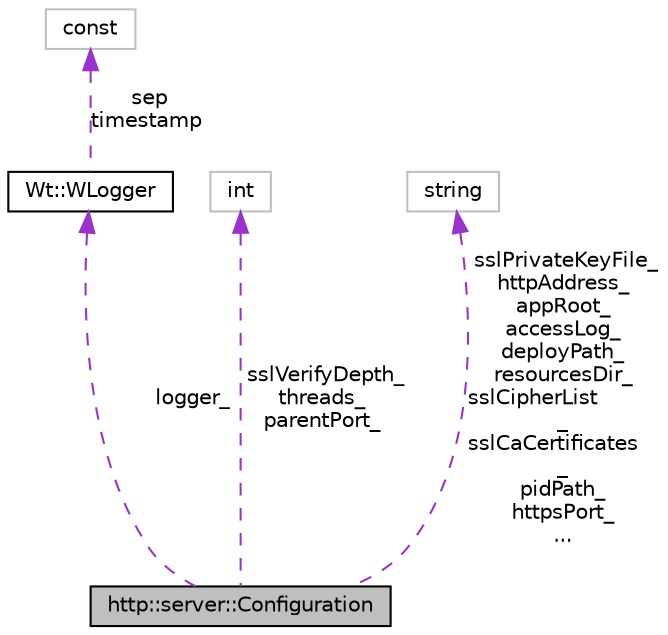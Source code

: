 digraph "http::server::Configuration"
{
 // LATEX_PDF_SIZE
  edge [fontname="Helvetica",fontsize="10",labelfontname="Helvetica",labelfontsize="10"];
  node [fontname="Helvetica",fontsize="10",shape=record];
  Node1 [label="http::server::Configuration",height=0.2,width=0.4,color="black", fillcolor="grey75", style="filled", fontcolor="black",tooltip=" "];
  Node2 -> Node1 [dir="back",color="darkorchid3",fontsize="10",style="dashed",label=" logger_" ];
  Node2 [label="Wt::WLogger",height=0.2,width=0.4,color="black", fillcolor="white", style="filled",URL="$classWt_1_1WLogger.html",tooltip="A simple logging class."];
  Node3 -> Node2 [dir="back",color="darkorchid3",fontsize="10",style="dashed",label=" sep\ntimestamp" ];
  Node3 [label="const",height=0.2,width=0.4,color="grey75", fillcolor="white", style="filled",tooltip=" "];
  Node4 -> Node1 [dir="back",color="darkorchid3",fontsize="10",style="dashed",label=" sslVerifyDepth_\nthreads_\nparentPort_" ];
  Node4 [label="int",height=0.2,width=0.4,color="grey75", fillcolor="white", style="filled",tooltip=" "];
  Node5 -> Node1 [dir="back",color="darkorchid3",fontsize="10",style="dashed",label=" sslPrivateKeyFile_\nhttpAddress_\nappRoot_\naccessLog_\ndeployPath_\nresourcesDir_\nsslCipherList\l_\nsslCaCertificates\l_\npidPath_\nhttpsPort_\n..." ];
  Node5 [label="string",height=0.2,width=0.4,color="grey75", fillcolor="white", style="filled",tooltip=" "];
}
